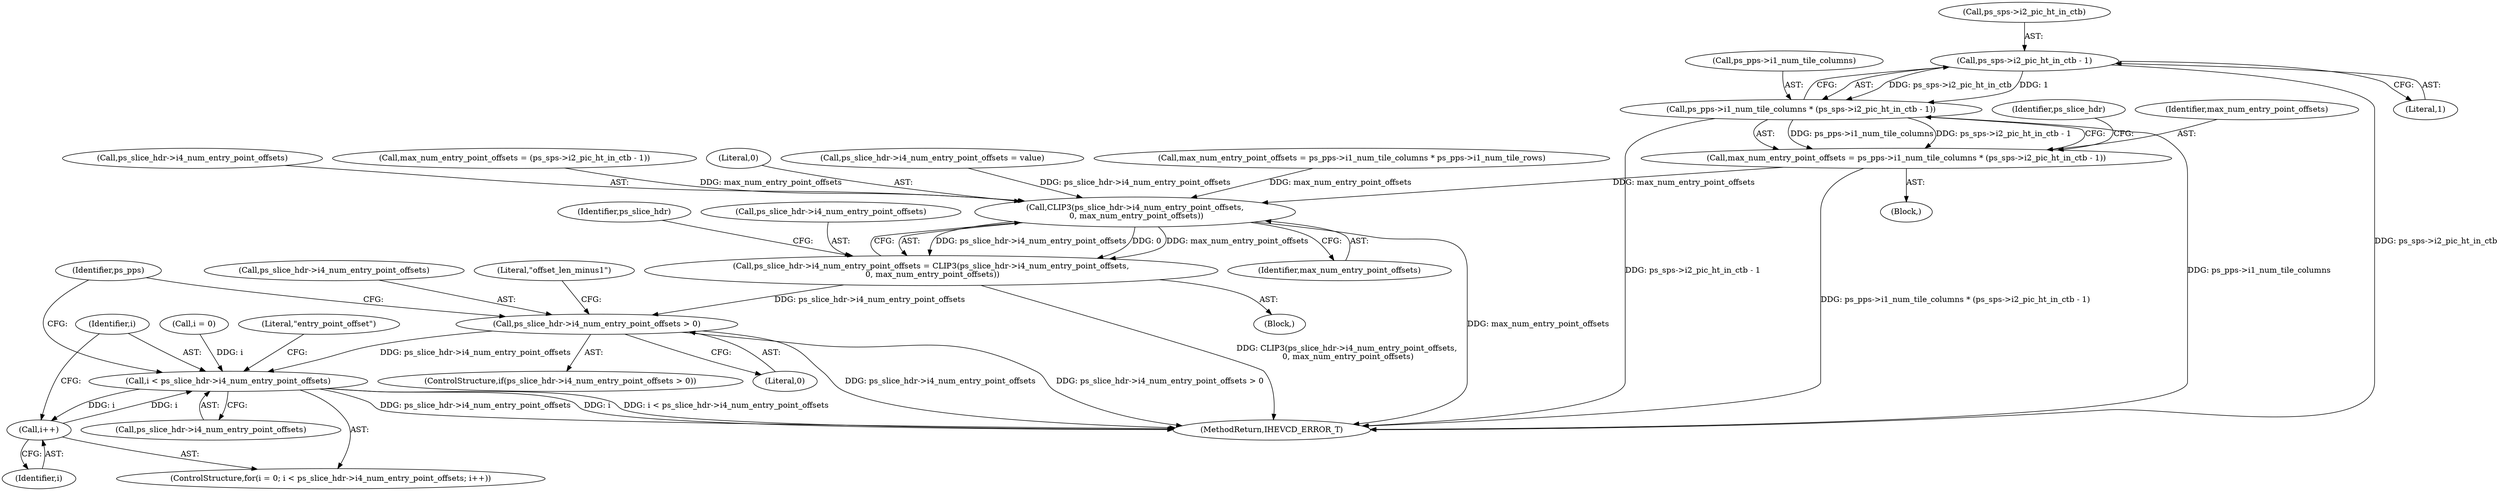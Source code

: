 digraph "0_Android_7c9be319a279654e55a6d757265f88c61a16a4d5@pointer" {
"1001963" [label="(Call,ps_sps->i2_pic_ht_in_ctb - 1)"];
"1001959" [label="(Call,ps_pps->i1_num_tile_columns * (ps_sps->i2_pic_ht_in_ctb - 1))"];
"1001957" [label="(Call,max_num_entry_point_offsets = ps_pps->i1_num_tile_columns * (ps_sps->i2_pic_ht_in_ctb - 1))"];
"1001996" [label="(Call,CLIP3(ps_slice_hdr->i4_num_entry_point_offsets,\n 0, max_num_entry_point_offsets))"];
"1001992" [label="(Call,ps_slice_hdr->i4_num_entry_point_offsets = CLIP3(ps_slice_hdr->i4_num_entry_point_offsets,\n 0, max_num_entry_point_offsets))"];
"1002003" [label="(Call,ps_slice_hdr->i4_num_entry_point_offsets > 0)"];
"1002024" [label="(Call,i < ps_slice_hdr->i4_num_entry_point_offsets)"];
"1002029" [label="(Call,i++)"];
"1001997" [label="(Call,ps_slice_hdr->i4_num_entry_point_offsets)"];
"1001992" [label="(Call,ps_slice_hdr->i4_num_entry_point_offsets = CLIP3(ps_slice_hdr->i4_num_entry_point_offsets,\n 0, max_num_entry_point_offsets))"];
"1001993" [label="(Call,ps_slice_hdr->i4_num_entry_point_offsets)"];
"1001946" [label="(Block,)"];
"1001957" [label="(Call,max_num_entry_point_offsets = ps_pps->i1_num_tile_columns * (ps_sps->i2_pic_ht_in_ctb - 1))"];
"1002024" [label="(Call,i < ps_slice_hdr->i4_num_entry_point_offsets)"];
"1002026" [label="(Call,ps_slice_hdr->i4_num_entry_point_offsets)"];
"1002002" [label="(ControlStructure,if(ps_slice_hdr->i4_num_entry_point_offsets > 0))"];
"1001994" [label="(Identifier,ps_slice_hdr)"];
"1001959" [label="(Call,ps_pps->i1_num_tile_columns * (ps_sps->i2_pic_ht_in_ctb - 1))"];
"1002029" [label="(Call,i++)"];
"1001985" [label="(Call,max_num_entry_point_offsets = (ps_sps->i2_pic_ht_in_ctb - 1))"];
"1002003" [label="(Call,ps_slice_hdr->i4_num_entry_point_offsets > 0)"];
"1002005" [label="(Identifier,ps_slice_hdr)"];
"1002001" [label="(Identifier,max_num_entry_point_offsets)"];
"1001956" [label="(Block,)"];
"1001960" [label="(Call,ps_pps->i1_num_tile_columns)"];
"1002020" [label="(ControlStructure,for(i = 0; i < ps_slice_hdr->i4_num_entry_point_offsets; i++))"];
"1002025" [label="(Identifier,i)"];
"1001963" [label="(Call,ps_sps->i2_pic_ht_in_ctb - 1)"];
"1002004" [label="(Call,ps_slice_hdr->i4_num_entry_point_offsets)"];
"1002041" [label="(Identifier,ps_pps)"];
"1002030" [label="(Identifier,i)"];
"1001996" [label="(Call,CLIP3(ps_slice_hdr->i4_num_entry_point_offsets,\n 0, max_num_entry_point_offsets))"];
"1002010" [label="(Literal,\"offset_len_minus1\")"];
"1002685" [label="(MethodReturn,IHEVCD_ERROR_T)"];
"1002021" [label="(Call,i = 0)"];
"1001958" [label="(Identifier,max_num_entry_point_offsets)"];
"1002000" [label="(Literal,0)"];
"1002033" [label="(Literal,\"entry_point_offset\")"];
"1002007" [label="(Literal,0)"];
"1001941" [label="(Call,ps_slice_hdr->i4_num_entry_point_offsets = value)"];
"1001974" [label="(Call,max_num_entry_point_offsets = ps_pps->i1_num_tile_columns * ps_pps->i1_num_tile_rows)"];
"1001967" [label="(Literal,1)"];
"1001964" [label="(Call,ps_sps->i2_pic_ht_in_ctb)"];
"1001963" -> "1001959"  [label="AST: "];
"1001963" -> "1001967"  [label="CFG: "];
"1001964" -> "1001963"  [label="AST: "];
"1001967" -> "1001963"  [label="AST: "];
"1001959" -> "1001963"  [label="CFG: "];
"1001963" -> "1002685"  [label="DDG: ps_sps->i2_pic_ht_in_ctb"];
"1001963" -> "1001959"  [label="DDG: ps_sps->i2_pic_ht_in_ctb"];
"1001963" -> "1001959"  [label="DDG: 1"];
"1001959" -> "1001957"  [label="AST: "];
"1001960" -> "1001959"  [label="AST: "];
"1001957" -> "1001959"  [label="CFG: "];
"1001959" -> "1002685"  [label="DDG: ps_sps->i2_pic_ht_in_ctb - 1"];
"1001959" -> "1002685"  [label="DDG: ps_pps->i1_num_tile_columns"];
"1001959" -> "1001957"  [label="DDG: ps_pps->i1_num_tile_columns"];
"1001959" -> "1001957"  [label="DDG: ps_sps->i2_pic_ht_in_ctb - 1"];
"1001957" -> "1001956"  [label="AST: "];
"1001958" -> "1001957"  [label="AST: "];
"1001994" -> "1001957"  [label="CFG: "];
"1001957" -> "1002685"  [label="DDG: ps_pps->i1_num_tile_columns * (ps_sps->i2_pic_ht_in_ctb - 1)"];
"1001957" -> "1001996"  [label="DDG: max_num_entry_point_offsets"];
"1001996" -> "1001992"  [label="AST: "];
"1001996" -> "1002001"  [label="CFG: "];
"1001997" -> "1001996"  [label="AST: "];
"1002000" -> "1001996"  [label="AST: "];
"1002001" -> "1001996"  [label="AST: "];
"1001992" -> "1001996"  [label="CFG: "];
"1001996" -> "1002685"  [label="DDG: max_num_entry_point_offsets"];
"1001996" -> "1001992"  [label="DDG: ps_slice_hdr->i4_num_entry_point_offsets"];
"1001996" -> "1001992"  [label="DDG: 0"];
"1001996" -> "1001992"  [label="DDG: max_num_entry_point_offsets"];
"1001941" -> "1001996"  [label="DDG: ps_slice_hdr->i4_num_entry_point_offsets"];
"1001974" -> "1001996"  [label="DDG: max_num_entry_point_offsets"];
"1001985" -> "1001996"  [label="DDG: max_num_entry_point_offsets"];
"1001992" -> "1001946"  [label="AST: "];
"1001993" -> "1001992"  [label="AST: "];
"1002005" -> "1001992"  [label="CFG: "];
"1001992" -> "1002685"  [label="DDG: CLIP3(ps_slice_hdr->i4_num_entry_point_offsets,\n 0, max_num_entry_point_offsets)"];
"1001992" -> "1002003"  [label="DDG: ps_slice_hdr->i4_num_entry_point_offsets"];
"1002003" -> "1002002"  [label="AST: "];
"1002003" -> "1002007"  [label="CFG: "];
"1002004" -> "1002003"  [label="AST: "];
"1002007" -> "1002003"  [label="AST: "];
"1002010" -> "1002003"  [label="CFG: "];
"1002041" -> "1002003"  [label="CFG: "];
"1002003" -> "1002685"  [label="DDG: ps_slice_hdr->i4_num_entry_point_offsets"];
"1002003" -> "1002685"  [label="DDG: ps_slice_hdr->i4_num_entry_point_offsets > 0"];
"1002003" -> "1002024"  [label="DDG: ps_slice_hdr->i4_num_entry_point_offsets"];
"1002024" -> "1002020"  [label="AST: "];
"1002024" -> "1002026"  [label="CFG: "];
"1002025" -> "1002024"  [label="AST: "];
"1002026" -> "1002024"  [label="AST: "];
"1002033" -> "1002024"  [label="CFG: "];
"1002041" -> "1002024"  [label="CFG: "];
"1002024" -> "1002685"  [label="DDG: ps_slice_hdr->i4_num_entry_point_offsets"];
"1002024" -> "1002685"  [label="DDG: i"];
"1002024" -> "1002685"  [label="DDG: i < ps_slice_hdr->i4_num_entry_point_offsets"];
"1002021" -> "1002024"  [label="DDG: i"];
"1002029" -> "1002024"  [label="DDG: i"];
"1002024" -> "1002029"  [label="DDG: i"];
"1002029" -> "1002020"  [label="AST: "];
"1002029" -> "1002030"  [label="CFG: "];
"1002030" -> "1002029"  [label="AST: "];
"1002025" -> "1002029"  [label="CFG: "];
}
